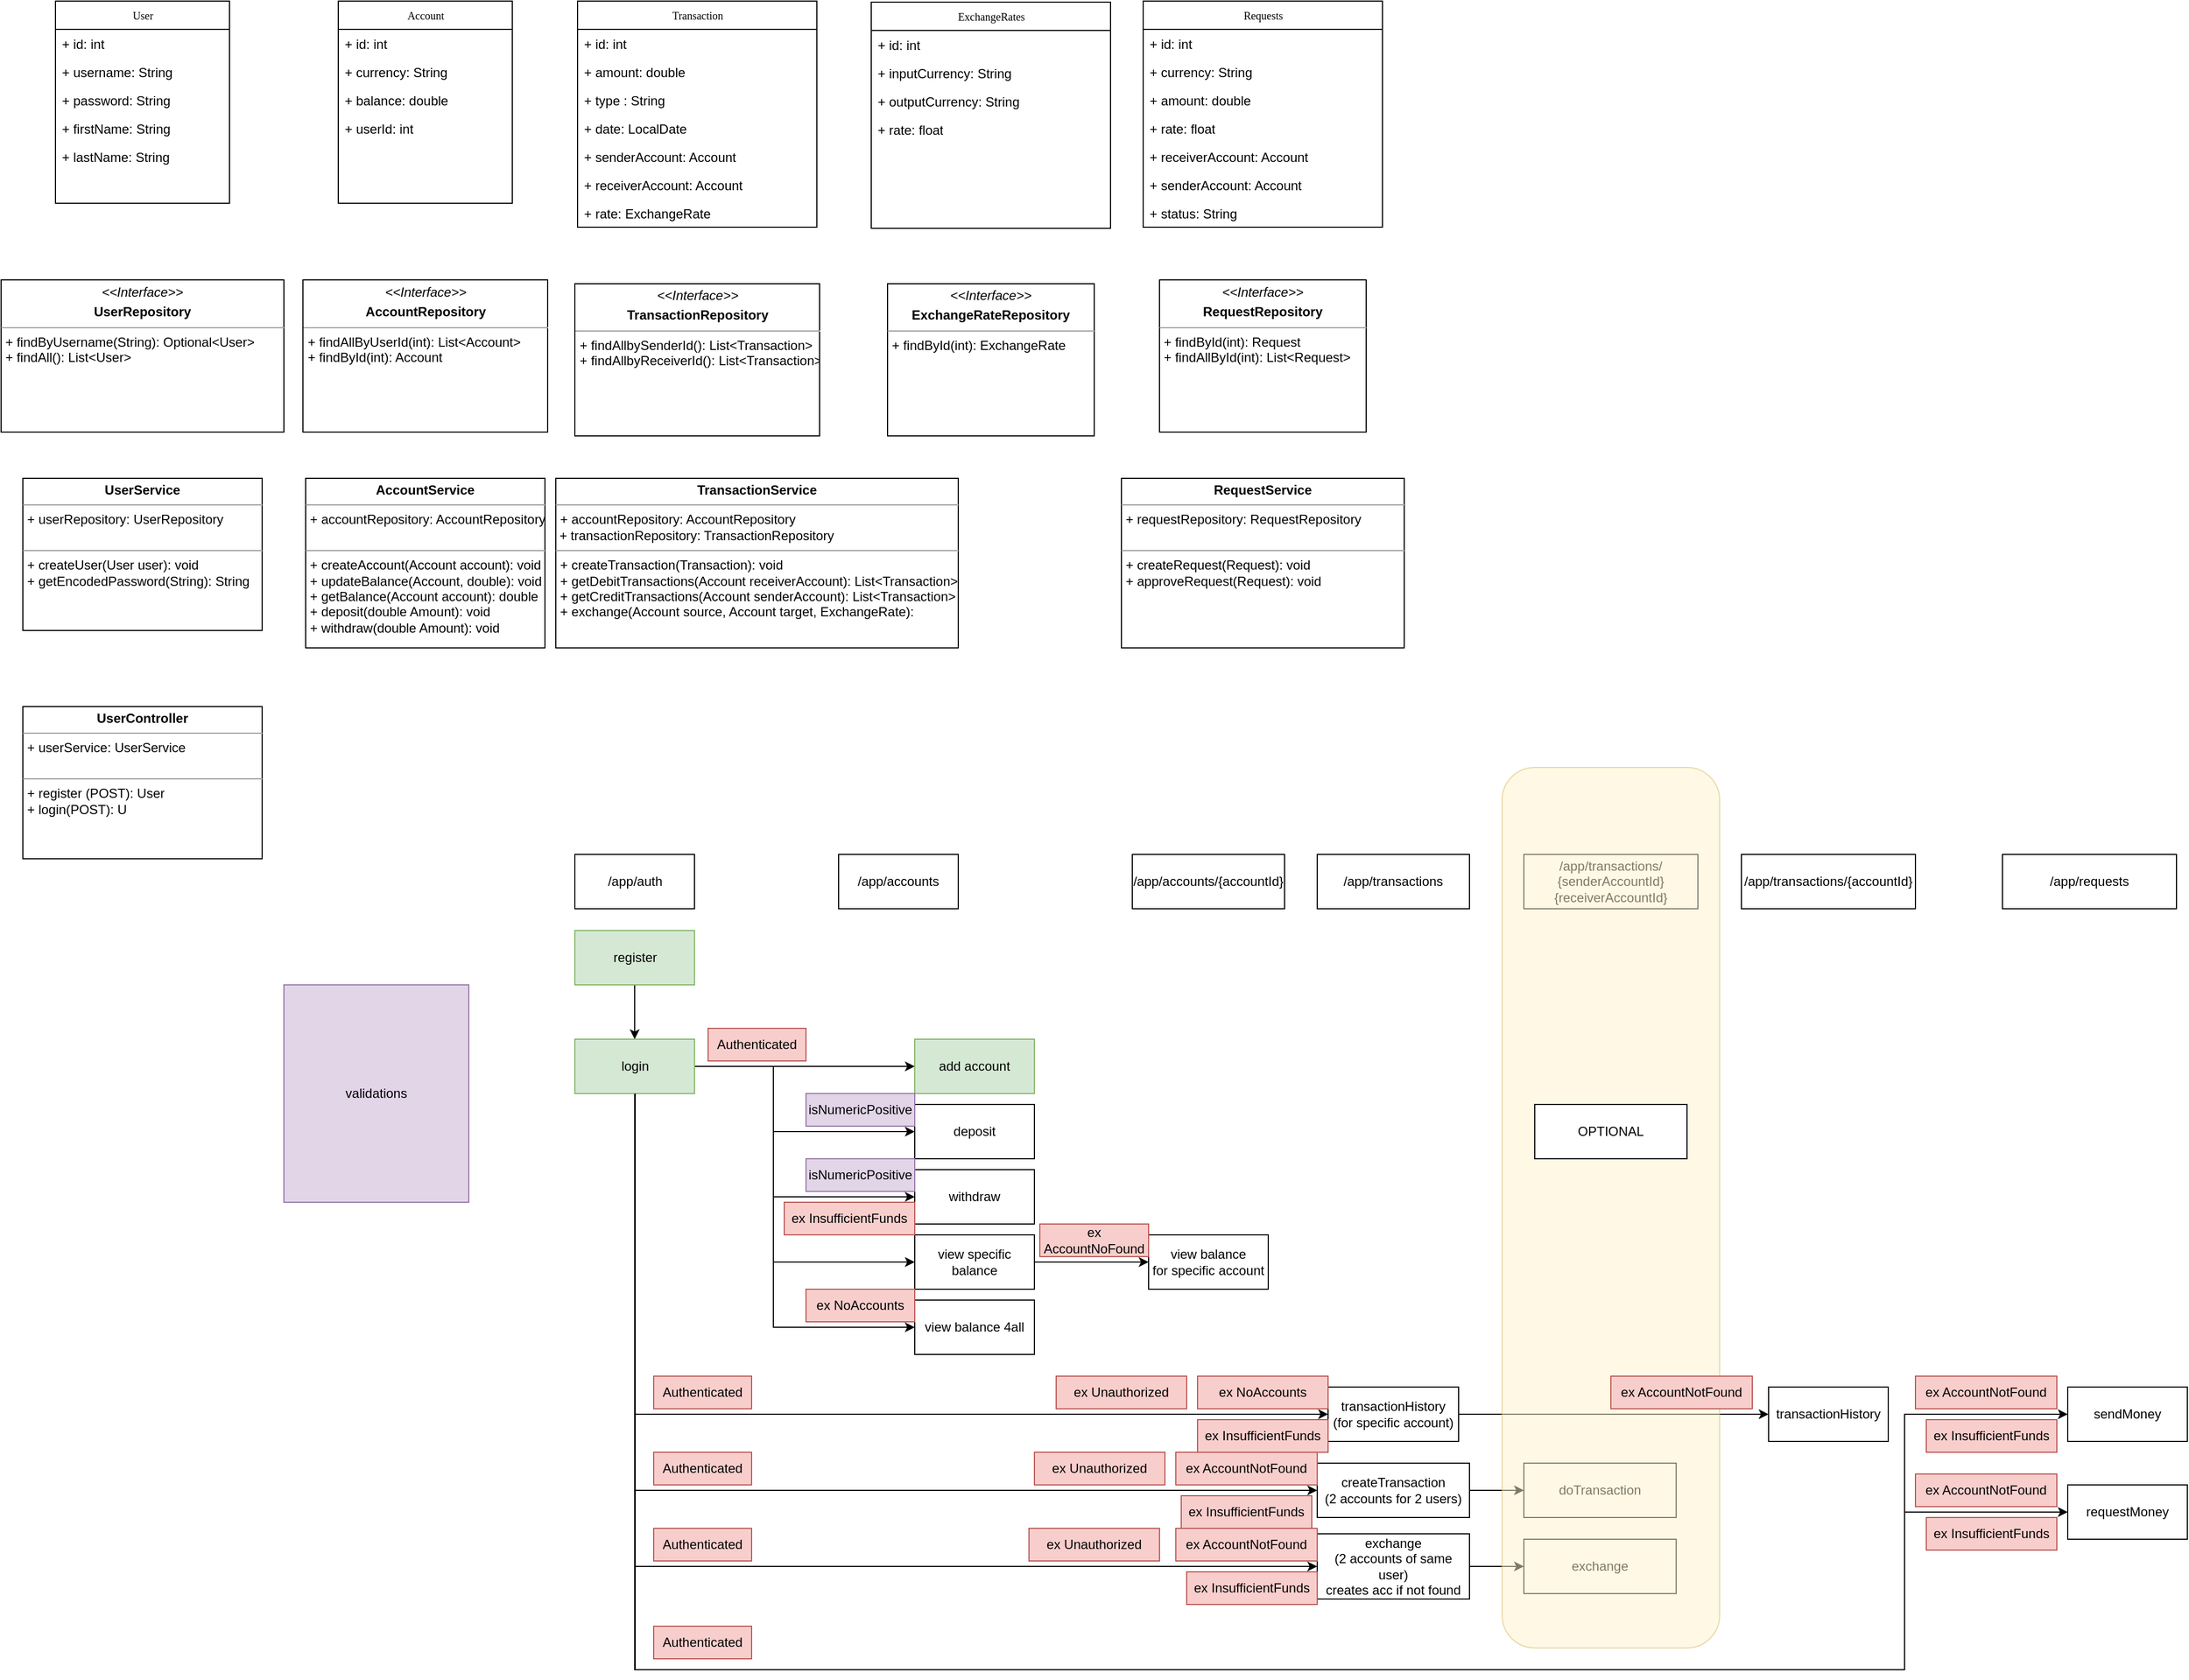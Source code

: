 <mxfile version="21.3.7" type="device">
  <diagram name="Page-1" id="c4acf3e9-155e-7222-9cf6-157b1a14988f">
    <mxGraphModel dx="1835" dy="1095" grid="1" gridSize="10" guides="1" tooltips="1" connect="1" arrows="1" fold="1" page="1" pageScale="1" pageWidth="850" pageHeight="1100" background="none" math="0" shadow="0">
      <root>
        <mxCell id="0" />
        <mxCell id="1" parent="0" />
        <mxCell id="1szJqMXlDg2l1sWaEA4Y-1" value="User" style="swimlane;html=1;fontStyle=0;childLayout=stackLayout;horizontal=1;startSize=26;fillColor=none;horizontalStack=0;resizeParent=1;resizeLast=0;collapsible=1;marginBottom=0;swimlaneFillColor=#ffffff;rounded=0;shadow=0;comic=0;labelBackgroundColor=none;strokeWidth=1;fontFamily=Verdana;fontSize=10;align=center;" parent="1" vertex="1">
          <mxGeometry x="990" y="235" width="160" height="186" as="geometry" />
        </mxCell>
        <mxCell id="1szJqMXlDg2l1sWaEA4Y-13" value="+ id: int" style="text;html=1;strokeColor=none;fillColor=none;align=left;verticalAlign=top;spacingLeft=4;spacingRight=4;whiteSpace=wrap;overflow=hidden;rotatable=0;points=[[0,0.5],[1,0.5]];portConstraint=eastwest;" parent="1szJqMXlDg2l1sWaEA4Y-1" vertex="1">
          <mxGeometry y="26" width="160" height="26" as="geometry" />
        </mxCell>
        <mxCell id="1szJqMXlDg2l1sWaEA4Y-2" value="+ username: String" style="text;html=1;strokeColor=none;fillColor=none;align=left;verticalAlign=top;spacingLeft=4;spacingRight=4;whiteSpace=wrap;overflow=hidden;rotatable=0;points=[[0,0.5],[1,0.5]];portConstraint=eastwest;" parent="1szJqMXlDg2l1sWaEA4Y-1" vertex="1">
          <mxGeometry y="52" width="160" height="26" as="geometry" />
        </mxCell>
        <mxCell id="1szJqMXlDg2l1sWaEA4Y-3" value="+ password: String" style="text;html=1;strokeColor=none;fillColor=none;align=left;verticalAlign=top;spacingLeft=4;spacingRight=4;whiteSpace=wrap;overflow=hidden;rotatable=0;points=[[0,0.5],[1,0.5]];portConstraint=eastwest;" parent="1szJqMXlDg2l1sWaEA4Y-1" vertex="1">
          <mxGeometry y="78" width="160" height="26" as="geometry" />
        </mxCell>
        <mxCell id="1szJqMXlDg2l1sWaEA4Y-4" value="+ firstName: String" style="text;html=1;strokeColor=none;fillColor=none;align=left;verticalAlign=top;spacingLeft=4;spacingRight=4;whiteSpace=wrap;overflow=hidden;rotatable=0;points=[[0,0.5],[1,0.5]];portConstraint=eastwest;" parent="1szJqMXlDg2l1sWaEA4Y-1" vertex="1">
          <mxGeometry y="104" width="160" height="26" as="geometry" />
        </mxCell>
        <mxCell id="1szJqMXlDg2l1sWaEA4Y-5" value="+ lastName: String" style="text;html=1;strokeColor=none;fillColor=none;align=left;verticalAlign=top;spacingLeft=4;spacingRight=4;whiteSpace=wrap;overflow=hidden;rotatable=0;points=[[0,0.5],[1,0.5]];portConstraint=eastwest;" parent="1szJqMXlDg2l1sWaEA4Y-1" vertex="1">
          <mxGeometry y="130" width="160" height="26" as="geometry" />
        </mxCell>
        <mxCell id="1szJqMXlDg2l1sWaEA4Y-8" value="Account" style="swimlane;html=1;fontStyle=0;childLayout=stackLayout;horizontal=1;startSize=26;fillColor=none;horizontalStack=0;resizeParent=1;resizeLast=0;collapsible=1;marginBottom=0;swimlaneFillColor=#ffffff;rounded=0;shadow=0;comic=0;labelBackgroundColor=none;strokeWidth=1;fontFamily=Verdana;fontSize=10;align=center;" parent="1" vertex="1">
          <mxGeometry x="1250" y="235" width="160" height="186" as="geometry" />
        </mxCell>
        <mxCell id="1szJqMXlDg2l1sWaEA4Y-10" value="+ id: int" style="text;html=1;strokeColor=none;fillColor=none;align=left;verticalAlign=top;spacingLeft=4;spacingRight=4;whiteSpace=wrap;overflow=hidden;rotatable=0;points=[[0,0.5],[1,0.5]];portConstraint=eastwest;" parent="1szJqMXlDg2l1sWaEA4Y-8" vertex="1">
          <mxGeometry y="26" width="160" height="26" as="geometry" />
        </mxCell>
        <mxCell id="1szJqMXlDg2l1sWaEA4Y-9" value="+ currency: String" style="text;html=1;strokeColor=none;fillColor=none;align=left;verticalAlign=top;spacingLeft=4;spacingRight=4;whiteSpace=wrap;overflow=hidden;rotatable=0;points=[[0,0.5],[1,0.5]];portConstraint=eastwest;" parent="1szJqMXlDg2l1sWaEA4Y-8" vertex="1">
          <mxGeometry y="52" width="160" height="26" as="geometry" />
        </mxCell>
        <mxCell id="1szJqMXlDg2l1sWaEA4Y-11" value="+ balance: double" style="text;html=1;strokeColor=none;fillColor=none;align=left;verticalAlign=top;spacingLeft=4;spacingRight=4;whiteSpace=wrap;overflow=hidden;rotatable=0;points=[[0,0.5],[1,0.5]];portConstraint=eastwest;" parent="1szJqMXlDg2l1sWaEA4Y-8" vertex="1">
          <mxGeometry y="78" width="160" height="26" as="geometry" />
        </mxCell>
        <mxCell id="x9i4-6A59VeeFug72pad-25" value="+ userId: int" style="text;html=1;strokeColor=none;fillColor=none;align=left;verticalAlign=top;spacingLeft=4;spacingRight=4;whiteSpace=wrap;overflow=hidden;rotatable=0;points=[[0,0.5],[1,0.5]];portConstraint=eastwest;" parent="1szJqMXlDg2l1sWaEA4Y-8" vertex="1">
          <mxGeometry y="104" width="160" height="26" as="geometry" />
        </mxCell>
        <mxCell id="1szJqMXlDg2l1sWaEA4Y-14" value="Transaction" style="swimlane;html=1;fontStyle=0;childLayout=stackLayout;horizontal=1;startSize=26;fillColor=none;horizontalStack=0;resizeParent=1;resizeLast=0;collapsible=1;marginBottom=0;swimlaneFillColor=#ffffff;rounded=0;shadow=0;comic=0;labelBackgroundColor=none;strokeWidth=1;fontFamily=Verdana;fontSize=10;align=center;" parent="1" vertex="1">
          <mxGeometry x="1470" y="235" width="220" height="208" as="geometry" />
        </mxCell>
        <mxCell id="1szJqMXlDg2l1sWaEA4Y-15" value="+ id: int" style="text;html=1;strokeColor=none;fillColor=none;align=left;verticalAlign=top;spacingLeft=4;spacingRight=4;whiteSpace=wrap;overflow=hidden;rotatable=0;points=[[0,0.5],[1,0.5]];portConstraint=eastwest;" parent="1szJqMXlDg2l1sWaEA4Y-14" vertex="1">
          <mxGeometry y="26" width="220" height="26" as="geometry" />
        </mxCell>
        <mxCell id="1szJqMXlDg2l1sWaEA4Y-16" value="+ amount: double" style="text;html=1;strokeColor=none;fillColor=none;align=left;verticalAlign=top;spacingLeft=4;spacingRight=4;whiteSpace=wrap;overflow=hidden;rotatable=0;points=[[0,0.5],[1,0.5]];portConstraint=eastwest;" parent="1szJqMXlDg2l1sWaEA4Y-14" vertex="1">
          <mxGeometry y="52" width="220" height="26" as="geometry" />
        </mxCell>
        <mxCell id="1szJqMXlDg2l1sWaEA4Y-17" value="+ type : String" style="text;html=1;strokeColor=none;fillColor=none;align=left;verticalAlign=top;spacingLeft=4;spacingRight=4;whiteSpace=wrap;overflow=hidden;rotatable=0;points=[[0,0.5],[1,0.5]];portConstraint=eastwest;" parent="1szJqMXlDg2l1sWaEA4Y-14" vertex="1">
          <mxGeometry y="78" width="220" height="26" as="geometry" />
        </mxCell>
        <mxCell id="1szJqMXlDg2l1sWaEA4Y-19" value="+ date: LocalDate" style="text;html=1;strokeColor=none;fillColor=none;align=left;verticalAlign=top;spacingLeft=4;spacingRight=4;whiteSpace=wrap;overflow=hidden;rotatable=0;points=[[0,0.5],[1,0.5]];portConstraint=eastwest;" parent="1szJqMXlDg2l1sWaEA4Y-14" vertex="1">
          <mxGeometry y="104" width="220" height="26" as="geometry" />
        </mxCell>
        <mxCell id="1szJqMXlDg2l1sWaEA4Y-20" value="+ senderAccount: Account" style="text;html=1;strokeColor=none;fillColor=none;align=left;verticalAlign=top;spacingLeft=4;spacingRight=4;whiteSpace=wrap;overflow=hidden;rotatable=0;points=[[0,0.5],[1,0.5]];portConstraint=eastwest;" parent="1szJqMXlDg2l1sWaEA4Y-14" vertex="1">
          <mxGeometry y="130" width="220" height="26" as="geometry" />
        </mxCell>
        <mxCell id="1szJqMXlDg2l1sWaEA4Y-21" value="+ receiverAccount: Account" style="text;html=1;strokeColor=none;fillColor=none;align=left;verticalAlign=top;spacingLeft=4;spacingRight=4;whiteSpace=wrap;overflow=hidden;rotatable=0;points=[[0,0.5],[1,0.5]];portConstraint=eastwest;" parent="1szJqMXlDg2l1sWaEA4Y-14" vertex="1">
          <mxGeometry y="156" width="220" height="26" as="geometry" />
        </mxCell>
        <mxCell id="1szJqMXlDg2l1sWaEA4Y-22" value="+ rate: ExchangeRate" style="text;html=1;strokeColor=none;fillColor=none;align=left;verticalAlign=top;spacingLeft=4;spacingRight=4;whiteSpace=wrap;overflow=hidden;rotatable=0;points=[[0,0.5],[1,0.5]];portConstraint=eastwest;" parent="1szJqMXlDg2l1sWaEA4Y-14" vertex="1">
          <mxGeometry y="182" width="220" height="26" as="geometry" />
        </mxCell>
        <mxCell id="x9i4-6A59VeeFug72pad-1" value="ExchangeRates" style="swimlane;html=1;fontStyle=0;childLayout=stackLayout;horizontal=1;startSize=26;fillColor=none;horizontalStack=0;resizeParent=1;resizeLast=0;collapsible=1;marginBottom=0;swimlaneFillColor=#ffffff;rounded=0;shadow=0;comic=0;labelBackgroundColor=none;strokeWidth=1;fontFamily=Verdana;fontSize=10;align=center;" parent="1" vertex="1">
          <mxGeometry x="1740" y="236" width="220" height="208" as="geometry" />
        </mxCell>
        <mxCell id="x9i4-6A59VeeFug72pad-2" value="+ id: int" style="text;html=1;strokeColor=none;fillColor=none;align=left;verticalAlign=top;spacingLeft=4;spacingRight=4;whiteSpace=wrap;overflow=hidden;rotatable=0;points=[[0,0.5],[1,0.5]];portConstraint=eastwest;" parent="x9i4-6A59VeeFug72pad-1" vertex="1">
          <mxGeometry y="26" width="220" height="26" as="geometry" />
        </mxCell>
        <mxCell id="x9i4-6A59VeeFug72pad-3" value="+ inputCurrency: String" style="text;html=1;strokeColor=none;fillColor=none;align=left;verticalAlign=top;spacingLeft=4;spacingRight=4;whiteSpace=wrap;overflow=hidden;rotatable=0;points=[[0,0.5],[1,0.5]];portConstraint=eastwest;" parent="x9i4-6A59VeeFug72pad-1" vertex="1">
          <mxGeometry y="52" width="220" height="26" as="geometry" />
        </mxCell>
        <mxCell id="x9i4-6A59VeeFug72pad-9" value="+ outputCurrency: String" style="text;html=1;strokeColor=none;fillColor=none;align=left;verticalAlign=top;spacingLeft=4;spacingRight=4;whiteSpace=wrap;overflow=hidden;rotatable=0;points=[[0,0.5],[1,0.5]];portConstraint=eastwest;" parent="x9i4-6A59VeeFug72pad-1" vertex="1">
          <mxGeometry y="78" width="220" height="26" as="geometry" />
        </mxCell>
        <mxCell id="x9i4-6A59VeeFug72pad-5" value="+ rate: float" style="text;html=1;strokeColor=none;fillColor=none;align=left;verticalAlign=top;spacingLeft=4;spacingRight=4;whiteSpace=wrap;overflow=hidden;rotatable=0;points=[[0,0.5],[1,0.5]];portConstraint=eastwest;" parent="x9i4-6A59VeeFug72pad-1" vertex="1">
          <mxGeometry y="104" width="220" height="26" as="geometry" />
        </mxCell>
        <mxCell id="x9i4-6A59VeeFug72pad-20" value="&lt;p style=&quot;margin:0px;margin-top:4px;text-align:center;&quot;&gt;&lt;i style=&quot;border-color: var(--border-color);&quot;&gt;&amp;lt;&amp;lt;Interface&amp;gt;&amp;gt;&lt;/i&gt;&lt;b&gt;&lt;br&gt;&lt;/b&gt;&lt;/p&gt;&lt;p style=&quot;margin:0px;margin-top:4px;text-align:center;&quot;&gt;&lt;b&gt;UserRepository&lt;/b&gt;&lt;/p&gt;&lt;hr size=&quot;1&quot;&gt;&lt;p style=&quot;margin:0px;margin-left:4px;&quot;&gt;&lt;/p&gt;&lt;p style=&quot;margin:0px;margin-left:4px;&quot;&gt;+ findByUsername(String): Optional&amp;lt;User&amp;gt;&lt;br&gt;+ findAll(): List&amp;lt;User&amp;gt;&lt;/p&gt;" style="verticalAlign=top;align=left;overflow=fill;fontSize=12;fontFamily=Helvetica;html=1;rounded=0;shadow=0;comic=0;labelBackgroundColor=none;strokeWidth=1" parent="1" vertex="1">
          <mxGeometry x="940" y="491.5" width="260" height="140" as="geometry" />
        </mxCell>
        <mxCell id="x9i4-6A59VeeFug72pad-22" value="&lt;p style=&quot;margin:0px;margin-top:4px;text-align:center;&quot;&gt;&lt;i style=&quot;border-color: var(--border-color);&quot;&gt;&amp;lt;&amp;lt;Interface&amp;gt;&amp;gt;&lt;/i&gt;&lt;b&gt;&lt;br&gt;&lt;/b&gt;&lt;/p&gt;&lt;p style=&quot;margin:0px;margin-top:4px;text-align:center;&quot;&gt;&lt;b&gt;AccountRepository&lt;/b&gt;&lt;/p&gt;&lt;hr size=&quot;1&quot;&gt;&lt;p style=&quot;margin:0px;margin-left:4px;&quot;&gt;&lt;span style=&quot;background-color: initial;&quot;&gt;+ findAllByUserId(int): List&amp;lt;Account&amp;gt;&lt;/span&gt;&lt;br&gt;&lt;/p&gt;&lt;p style=&quot;margin:0px;margin-left:4px;&quot;&gt;+ findById(int): Account&lt;span style=&quot;background-color: initial;&quot;&gt;&lt;br&gt;&lt;/span&gt;&lt;/p&gt;&lt;p style=&quot;margin:0px;margin-left:4px;&quot;&gt;&lt;span style=&quot;background-color: initial;&quot;&gt;&lt;br&gt;&lt;/span&gt;&lt;/p&gt;&lt;p style=&quot;margin:0px;margin-left:4px;&quot;&gt;&lt;br&gt;&lt;/p&gt;" style="verticalAlign=top;align=left;overflow=fill;fontSize=12;fontFamily=Helvetica;html=1;rounded=0;shadow=0;comic=0;labelBackgroundColor=none;strokeWidth=1" parent="1" vertex="1">
          <mxGeometry x="1217.5" y="491.5" width="225" height="140" as="geometry" />
        </mxCell>
        <mxCell id="x9i4-6A59VeeFug72pad-23" value="&lt;p style=&quot;margin:0px;margin-top:4px;text-align:center;&quot;&gt;&lt;i style=&quot;border-color: var(--border-color);&quot;&gt;&amp;lt;&amp;lt;Interface&amp;gt;&amp;gt;&lt;/i&gt;&lt;b&gt;&lt;br&gt;&lt;/b&gt;&lt;/p&gt;&lt;p style=&quot;margin:0px;margin-top:4px;text-align:center;&quot;&gt;&lt;b&gt;TransactionRepository&lt;/b&gt;&lt;/p&gt;&lt;hr size=&quot;1&quot;&gt;&lt;p style=&quot;margin:0px;margin-left:4px;&quot;&gt;&lt;/p&gt;&lt;p style=&quot;margin:0px;margin-left:4px;&quot;&gt;+ findAllbySenderId(): List&amp;lt;Transaction&amp;gt;&lt;br&gt;+ findAllbyReceiverId(): List&amp;lt;Transaction&amp;gt;&lt;br style=&quot;border-color: var(--border-color);&quot;&gt;&lt;/p&gt;" style="verticalAlign=top;align=left;overflow=fill;fontSize=12;fontFamily=Helvetica;html=1;rounded=0;shadow=0;comic=0;labelBackgroundColor=none;strokeWidth=1" parent="1" vertex="1">
          <mxGeometry x="1467.5" y="495" width="225" height="140" as="geometry" />
        </mxCell>
        <mxCell id="x9i4-6A59VeeFug72pad-24" value="&lt;p style=&quot;margin:0px;margin-top:4px;text-align:center;&quot;&gt;&lt;i style=&quot;border-color: var(--border-color);&quot;&gt;&amp;lt;&amp;lt;Interface&amp;gt;&amp;gt;&lt;/i&gt;&lt;b&gt;&lt;br&gt;&lt;/b&gt;&lt;/p&gt;&lt;p style=&quot;margin:0px;margin-top:4px;text-align:center;&quot;&gt;&lt;b&gt;ExchangeRateRepository&lt;/b&gt;&lt;/p&gt;&lt;hr size=&quot;1&quot;&gt;&lt;p style=&quot;margin:0px;margin-left:4px;&quot;&gt;&lt;/p&gt;&lt;p style=&quot;margin:0px;margin-left:4px;&quot;&gt;+ findById(int): ExchangeRate&lt;br&gt;&lt;br&gt;&lt;/p&gt;" style="verticalAlign=top;align=left;overflow=fill;fontSize=12;fontFamily=Helvetica;html=1;rounded=0;shadow=0;comic=0;labelBackgroundColor=none;strokeWidth=1" parent="1" vertex="1">
          <mxGeometry x="1755" y="495" width="190" height="140" as="geometry" />
        </mxCell>
        <mxCell id="x9i4-6A59VeeFug72pad-26" value="&lt;p style=&quot;margin:0px;margin-top:4px;text-align:center;&quot;&gt;&lt;b&gt;UserService&lt;/b&gt;&lt;/p&gt;&lt;hr size=&quot;1&quot;&gt;&lt;p style=&quot;margin:0px;margin-left:4px;&quot;&gt;+ userRepository: UserRepository&lt;/p&gt;&lt;br&gt;&lt;hr size=&quot;1&quot;&gt;&lt;p style=&quot;margin:0px;margin-left:4px;&quot;&gt;+ createUser(User user): void&lt;br&gt;+ getEncodedPassword(String): String&lt;/p&gt;" style="verticalAlign=top;align=left;overflow=fill;fontSize=12;fontFamily=Helvetica;html=1;rounded=0;shadow=0;comic=0;labelBackgroundColor=none;strokeWidth=1" parent="1" vertex="1">
          <mxGeometry x="960" y="674" width="220" height="140" as="geometry" />
        </mxCell>
        <mxCell id="x9i4-6A59VeeFug72pad-27" value="&lt;p style=&quot;margin:0px;margin-top:4px;text-align:center;&quot;&gt;&lt;b&gt;AccountService&lt;/b&gt;&lt;/p&gt;&lt;hr size=&quot;1&quot;&gt;&lt;p style=&quot;margin:0px;margin-left:4px;&quot;&gt;+ accountRepository: AccountRepository&lt;/p&gt;&lt;br&gt;&lt;hr size=&quot;1&quot;&gt;&lt;p style=&quot;margin:0px;margin-left:4px;&quot;&gt;+ createAccount(Account account): void&lt;br&gt;+ updateBalance(Account, double): void&lt;/p&gt;&lt;p style=&quot;margin:0px;margin-left:4px;&quot;&gt;+ getBalance(Account account): double&lt;br&gt;&lt;/p&gt;&lt;p style=&quot;border-color: var(--border-color); margin: 0px 0px 0px 4px;&quot;&gt;+ deposit(double Amount): void&lt;br style=&quot;border-color: var(--border-color);&quot;&gt;&lt;/p&gt;&lt;p style=&quot;border-color: var(--border-color); margin: 0px 0px 0px 4px;&quot;&gt;+ withdraw(double Amount): void&lt;br&gt;&lt;/p&gt;&lt;p style=&quot;border-color: var(--border-color); margin: 0px 0px 0px 4px;&quot;&gt;&lt;br style=&quot;border-color: var(--border-color);&quot;&gt;&lt;/p&gt;" style="verticalAlign=top;align=left;overflow=fill;fontSize=12;fontFamily=Helvetica;html=1;rounded=0;shadow=0;comic=0;labelBackgroundColor=none;strokeWidth=1" parent="1" vertex="1">
          <mxGeometry x="1220" y="674" width="220" height="156" as="geometry" />
        </mxCell>
        <mxCell id="x9i4-6A59VeeFug72pad-28" value="Requests" style="swimlane;html=1;fontStyle=0;childLayout=stackLayout;horizontal=1;startSize=26;fillColor=none;horizontalStack=0;resizeParent=1;resizeLast=0;collapsible=1;marginBottom=0;swimlaneFillColor=#ffffff;rounded=0;shadow=0;comic=0;labelBackgroundColor=none;strokeWidth=1;fontFamily=Verdana;fontSize=10;align=center;" parent="1" vertex="1">
          <mxGeometry x="1990" y="235" width="220" height="208" as="geometry" />
        </mxCell>
        <mxCell id="x9i4-6A59VeeFug72pad-29" value="+ id: int" style="text;html=1;strokeColor=none;fillColor=none;align=left;verticalAlign=top;spacingLeft=4;spacingRight=4;whiteSpace=wrap;overflow=hidden;rotatable=0;points=[[0,0.5],[1,0.5]];portConstraint=eastwest;" parent="x9i4-6A59VeeFug72pad-28" vertex="1">
          <mxGeometry y="26" width="220" height="26" as="geometry" />
        </mxCell>
        <mxCell id="x9i4-6A59VeeFug72pad-30" value="+ currency: String" style="text;html=1;strokeColor=none;fillColor=none;align=left;verticalAlign=top;spacingLeft=4;spacingRight=4;whiteSpace=wrap;overflow=hidden;rotatable=0;points=[[0,0.5],[1,0.5]];portConstraint=eastwest;" parent="x9i4-6A59VeeFug72pad-28" vertex="1">
          <mxGeometry y="52" width="220" height="26" as="geometry" />
        </mxCell>
        <mxCell id="x9i4-6A59VeeFug72pad-31" value="+ amount: double" style="text;html=1;strokeColor=none;fillColor=none;align=left;verticalAlign=top;spacingLeft=4;spacingRight=4;whiteSpace=wrap;overflow=hidden;rotatable=0;points=[[0,0.5],[1,0.5]];portConstraint=eastwest;" parent="x9i4-6A59VeeFug72pad-28" vertex="1">
          <mxGeometry y="78" width="220" height="26" as="geometry" />
        </mxCell>
        <mxCell id="x9i4-6A59VeeFug72pad-32" value="+ rate: float" style="text;html=1;strokeColor=none;fillColor=none;align=left;verticalAlign=top;spacingLeft=4;spacingRight=4;whiteSpace=wrap;overflow=hidden;rotatable=0;points=[[0,0.5],[1,0.5]];portConstraint=eastwest;" parent="x9i4-6A59VeeFug72pad-28" vertex="1">
          <mxGeometry y="104" width="220" height="26" as="geometry" />
        </mxCell>
        <mxCell id="x9i4-6A59VeeFug72pad-34" value="+ receiverAccount: Account" style="text;html=1;strokeColor=none;fillColor=none;align=left;verticalAlign=top;spacingLeft=4;spacingRight=4;whiteSpace=wrap;overflow=hidden;rotatable=0;points=[[0,0.5],[1,0.5]];portConstraint=eastwest;" parent="x9i4-6A59VeeFug72pad-28" vertex="1">
          <mxGeometry y="130" width="220" height="26" as="geometry" />
        </mxCell>
        <mxCell id="x9i4-6A59VeeFug72pad-33" value="+ senderAccount: Account" style="text;html=1;strokeColor=none;fillColor=none;align=left;verticalAlign=top;spacingLeft=4;spacingRight=4;whiteSpace=wrap;overflow=hidden;rotatable=0;points=[[0,0.5],[1,0.5]];portConstraint=eastwest;" parent="x9i4-6A59VeeFug72pad-28" vertex="1">
          <mxGeometry y="156" width="220" height="26" as="geometry" />
        </mxCell>
        <mxCell id="x9i4-6A59VeeFug72pad-35" value="+ status: String" style="text;html=1;strokeColor=none;fillColor=none;align=left;verticalAlign=top;spacingLeft=4;spacingRight=4;whiteSpace=wrap;overflow=hidden;rotatable=0;points=[[0,0.5],[1,0.5]];portConstraint=eastwest;" parent="x9i4-6A59VeeFug72pad-28" vertex="1">
          <mxGeometry y="182" width="220" height="26" as="geometry" />
        </mxCell>
        <mxCell id="x9i4-6A59VeeFug72pad-36" value="&lt;p style=&quot;margin:0px;margin-top:4px;text-align:center;&quot;&gt;&lt;i style=&quot;border-color: var(--border-color);&quot;&gt;&amp;lt;&amp;lt;Interface&amp;gt;&amp;gt;&lt;/i&gt;&lt;b&gt;&lt;br&gt;&lt;/b&gt;&lt;/p&gt;&lt;p style=&quot;margin:0px;margin-top:4px;text-align:center;&quot;&gt;&lt;b&gt;RequestRepository&lt;/b&gt;&lt;/p&gt;&lt;hr size=&quot;1&quot;&gt;&lt;p style=&quot;margin:0px;margin-left:4px;&quot;&gt;&lt;/p&gt;&lt;p style=&quot;margin:0px;margin-left:4px;&quot;&gt;+ findById(int): Request&lt;/p&gt;&lt;p style=&quot;margin:0px;margin-left:4px;&quot;&gt;+ findAllById(int): List&amp;lt;Request&amp;gt;&lt;br&gt;&lt;br&gt;&lt;/p&gt;" style="verticalAlign=top;align=left;overflow=fill;fontSize=12;fontFamily=Helvetica;html=1;rounded=0;shadow=0;comic=0;labelBackgroundColor=none;strokeWidth=1" parent="1" vertex="1">
          <mxGeometry x="2005" y="491.5" width="190" height="140" as="geometry" />
        </mxCell>
        <mxCell id="x9i4-6A59VeeFug72pad-37" value="&lt;p style=&quot;margin:0px;margin-top:4px;text-align:center;&quot;&gt;&lt;b&gt;TransactionService&lt;/b&gt;&lt;/p&gt;&lt;hr size=&quot;1&quot;&gt;&lt;p style=&quot;margin:0px;margin-left:4px;&quot;&gt;+ accountRepository: AccountRepository&lt;/p&gt;&amp;nbsp;+ transactionRepository: TransactionRepository&lt;br&gt;&lt;hr size=&quot;1&quot;&gt;&lt;p style=&quot;margin:0px;margin-left:4px;&quot;&gt;+ createTransaction(Transaction): void&lt;br&gt;&lt;/p&gt;&lt;p style=&quot;margin:0px;margin-left:4px;&quot;&gt;+ getDebitTransactions(Account receiverAccount): List&amp;lt;Transaction&amp;gt;&lt;/p&gt;&lt;p style=&quot;border-color: var(--border-color); margin: 0px 0px 0px 4px;&quot;&gt;+ getCreditTransactions(Account senderAccount): List&amp;lt;Transaction&amp;gt;&lt;br style=&quot;border-color: var(--border-color);&quot;&gt;&lt;/p&gt;&lt;p style=&quot;border-color: var(--border-color); margin: 0px 0px 0px 4px;&quot;&gt;+ exchange(Account source, Account target, ExchangeRate):&amp;nbsp;&lt;br&gt;&lt;/p&gt;" style="verticalAlign=top;align=left;overflow=fill;fontSize=12;fontFamily=Helvetica;html=1;rounded=0;shadow=0;comic=0;labelBackgroundColor=none;strokeWidth=1" parent="1" vertex="1">
          <mxGeometry x="1450" y="674" width="370" height="156" as="geometry" />
        </mxCell>
        <mxCell id="x9i4-6A59VeeFug72pad-39" value="&lt;p style=&quot;margin:0px;margin-top:4px;text-align:center;&quot;&gt;&lt;b&gt;RequestService&lt;/b&gt;&lt;/p&gt;&lt;hr size=&quot;1&quot;&gt;&lt;p style=&quot;margin:0px;margin-left:4px;&quot;&gt;+ requestRepository: RequestRepository&lt;/p&gt;&amp;nbsp;&lt;br&gt;&lt;hr size=&quot;1&quot;&gt;&lt;p style=&quot;margin:0px;margin-left:4px;&quot;&gt;+ createRequest(Request): void&lt;br&gt;&lt;/p&gt;&lt;p style=&quot;margin:0px;margin-left:4px;&quot;&gt;+ approveRequest(Request): void&lt;br&gt;&lt;/p&gt;&lt;p style=&quot;border-color: var(--border-color); margin: 0px 0px 0px 4px;&quot;&gt;&lt;br style=&quot;border-color: var(--border-color);&quot;&gt;&lt;/p&gt;" style="verticalAlign=top;align=left;overflow=fill;fontSize=12;fontFamily=Helvetica;html=1;rounded=0;shadow=0;comic=0;labelBackgroundColor=none;strokeWidth=1" parent="1" vertex="1">
          <mxGeometry x="1970" y="674" width="260" height="156" as="geometry" />
        </mxCell>
        <mxCell id="x9i4-6A59VeeFug72pad-40" value="&lt;p style=&quot;margin:0px;margin-top:4px;text-align:center;&quot;&gt;&lt;b&gt;UserController&lt;/b&gt;&lt;/p&gt;&lt;hr size=&quot;1&quot;&gt;&lt;p style=&quot;margin:0px;margin-left:4px;&quot;&gt;+ userService: UserService&lt;/p&gt;&lt;br&gt;&lt;hr size=&quot;1&quot;&gt;&lt;p style=&quot;margin:0px;margin-left:4px;&quot;&gt;+ register (POST): User&lt;br&gt;+ login(POST): U&lt;br&gt;&lt;/p&gt;" style="verticalAlign=top;align=left;overflow=fill;fontSize=12;fontFamily=Helvetica;html=1;rounded=0;shadow=0;comic=0;labelBackgroundColor=none;strokeWidth=1" parent="1" vertex="1">
          <mxGeometry x="960" y="884" width="220" height="140" as="geometry" />
        </mxCell>
        <mxCell id="2buKXt_JLtLqJhaLvTuv-14" style="edgeStyle=orthogonalEdgeStyle;rounded=0;orthogonalLoop=1;jettySize=auto;html=1;" parent="1" source="2buKXt_JLtLqJhaLvTuv-1" target="2buKXt_JLtLqJhaLvTuv-2" edge="1">
          <mxGeometry relative="1" as="geometry" />
        </mxCell>
        <mxCell id="2buKXt_JLtLqJhaLvTuv-1" value="register" style="html=1;whiteSpace=wrap;fillColor=#d5e8d4;strokeColor=#82b366;" parent="1" vertex="1">
          <mxGeometry x="1467.5" y="1090" width="110" height="50" as="geometry" />
        </mxCell>
        <mxCell id="2buKXt_JLtLqJhaLvTuv-13" style="edgeStyle=orthogonalEdgeStyle;rounded=0;orthogonalLoop=1;jettySize=auto;html=1;" parent="1" source="2buKXt_JLtLqJhaLvTuv-2" target="2buKXt_JLtLqJhaLvTuv-12" edge="1">
          <mxGeometry relative="1" as="geometry" />
        </mxCell>
        <mxCell id="2buKXt_JLtLqJhaLvTuv-18" style="edgeStyle=orthogonalEdgeStyle;rounded=0;orthogonalLoop=1;jettySize=auto;html=1;entryX=0;entryY=0.5;entryDx=0;entryDy=0;" parent="1" source="2buKXt_JLtLqJhaLvTuv-2" target="2buKXt_JLtLqJhaLvTuv-16" edge="1">
          <mxGeometry relative="1" as="geometry">
            <Array as="points">
              <mxPoint x="1650" y="1215" />
              <mxPoint x="1650" y="1275" />
            </Array>
          </mxGeometry>
        </mxCell>
        <mxCell id="2buKXt_JLtLqJhaLvTuv-19" style="edgeStyle=orthogonalEdgeStyle;rounded=0;orthogonalLoop=1;jettySize=auto;html=1;exitX=1;exitY=0.5;exitDx=0;exitDy=0;entryX=0;entryY=0.5;entryDx=0;entryDy=0;" parent="1" source="2buKXt_JLtLqJhaLvTuv-2" target="2buKXt_JLtLqJhaLvTuv-17" edge="1">
          <mxGeometry relative="1" as="geometry">
            <Array as="points">
              <mxPoint x="1650" y="1215" />
              <mxPoint x="1650" y="1335" />
            </Array>
          </mxGeometry>
        </mxCell>
        <mxCell id="2buKXt_JLtLqJhaLvTuv-22" style="edgeStyle=orthogonalEdgeStyle;rounded=0;orthogonalLoop=1;jettySize=auto;html=1;entryX=0;entryY=0.5;entryDx=0;entryDy=0;" parent="1" source="2buKXt_JLtLqJhaLvTuv-2" target="2buKXt_JLtLqJhaLvTuv-21" edge="1">
          <mxGeometry relative="1" as="geometry">
            <Array as="points">
              <mxPoint x="1523" y="1535" />
            </Array>
          </mxGeometry>
        </mxCell>
        <mxCell id="2buKXt_JLtLqJhaLvTuv-26" style="edgeStyle=orthogonalEdgeStyle;rounded=0;orthogonalLoop=1;jettySize=auto;html=1;entryX=0;entryY=0.5;entryDx=0;entryDy=0;" parent="1" source="2buKXt_JLtLqJhaLvTuv-2" target="2buKXt_JLtLqJhaLvTuv-25" edge="1">
          <mxGeometry relative="1" as="geometry">
            <Array as="points">
              <mxPoint x="1650" y="1215" />
              <mxPoint x="1650" y="1395" />
            </Array>
          </mxGeometry>
        </mxCell>
        <mxCell id="2buKXt_JLtLqJhaLvTuv-41" style="edgeStyle=orthogonalEdgeStyle;rounded=0;orthogonalLoop=1;jettySize=auto;html=1;entryX=0;entryY=0.5;entryDx=0;entryDy=0;" parent="1" source="2buKXt_JLtLqJhaLvTuv-2" target="2buKXt_JLtLqJhaLvTuv-29" edge="1">
          <mxGeometry relative="1" as="geometry">
            <Array as="points">
              <mxPoint x="1523" y="1605" />
            </Array>
          </mxGeometry>
        </mxCell>
        <mxCell id="2buKXt_JLtLqJhaLvTuv-42" style="edgeStyle=orthogonalEdgeStyle;rounded=0;orthogonalLoop=1;jettySize=auto;html=1;entryX=0;entryY=0.5;entryDx=0;entryDy=0;" parent="1" source="2buKXt_JLtLqJhaLvTuv-2" target="2buKXt_JLtLqJhaLvTuv-30" edge="1">
          <mxGeometry relative="1" as="geometry">
            <Array as="points">
              <mxPoint x="1523" y="1675" />
            </Array>
          </mxGeometry>
        </mxCell>
        <mxCell id="2buKXt_JLtLqJhaLvTuv-43" style="edgeStyle=orthogonalEdgeStyle;rounded=0;orthogonalLoop=1;jettySize=auto;html=1;entryX=0;entryY=0.5;entryDx=0;entryDy=0;" parent="1" source="2buKXt_JLtLqJhaLvTuv-2" target="2buKXt_JLtLqJhaLvTuv-39" edge="1">
          <mxGeometry relative="1" as="geometry">
            <Array as="points">
              <mxPoint x="1523" y="1770" />
              <mxPoint x="2690" y="1770" />
              <mxPoint x="2690" y="1535" />
            </Array>
          </mxGeometry>
        </mxCell>
        <mxCell id="2buKXt_JLtLqJhaLvTuv-52" style="edgeStyle=orthogonalEdgeStyle;rounded=0;orthogonalLoop=1;jettySize=auto;html=1;entryX=0;entryY=0.5;entryDx=0;entryDy=0;" parent="1" source="2buKXt_JLtLqJhaLvTuv-2" target="2buKXt_JLtLqJhaLvTuv-51" edge="1">
          <mxGeometry relative="1" as="geometry">
            <Array as="points">
              <mxPoint x="1650" y="1215" />
              <mxPoint x="1650" y="1455" />
            </Array>
          </mxGeometry>
        </mxCell>
        <mxCell id="2buKXt_JLtLqJhaLvTuv-2" value="login" style="html=1;whiteSpace=wrap;fillColor=#d5e8d4;strokeColor=#82b366;" parent="1" vertex="1">
          <mxGeometry x="1467.5" y="1190" width="110" height="50" as="geometry" />
        </mxCell>
        <mxCell id="2buKXt_JLtLqJhaLvTuv-11" value="/app/auth" style="html=1;whiteSpace=wrap;" parent="1" vertex="1">
          <mxGeometry x="1467.5" y="1020" width="110" height="50" as="geometry" />
        </mxCell>
        <mxCell id="2buKXt_JLtLqJhaLvTuv-12" value="add account" style="html=1;whiteSpace=wrap;fillColor=#d5e8d4;strokeColor=#82b366;" parent="1" vertex="1">
          <mxGeometry x="1780" y="1190" width="110" height="50" as="geometry" />
        </mxCell>
        <mxCell id="2buKXt_JLtLqJhaLvTuv-15" value="/app/accounts" style="html=1;whiteSpace=wrap;" parent="1" vertex="1">
          <mxGeometry x="1710" y="1020" width="110" height="50" as="geometry" />
        </mxCell>
        <mxCell id="2buKXt_JLtLqJhaLvTuv-16" value="deposit" style="html=1;whiteSpace=wrap;" parent="1" vertex="1">
          <mxGeometry x="1780" y="1250" width="110" height="50" as="geometry" />
        </mxCell>
        <mxCell id="2buKXt_JLtLqJhaLvTuv-17" value="withdraw" style="html=1;whiteSpace=wrap;" parent="1" vertex="1">
          <mxGeometry x="1780" y="1310" width="110" height="50" as="geometry" />
        </mxCell>
        <mxCell id="2buKXt_JLtLqJhaLvTuv-20" value="/app/accounts/{accountId}" style="html=1;whiteSpace=wrap;" parent="1" vertex="1">
          <mxGeometry x="1980" y="1020" width="140" height="50" as="geometry" />
        </mxCell>
        <mxCell id="2buKXt_JLtLqJhaLvTuv-24" style="edgeStyle=orthogonalEdgeStyle;rounded=0;orthogonalLoop=1;jettySize=auto;html=1;entryX=0;entryY=0.5;entryDx=0;entryDy=0;" parent="1" source="2buKXt_JLtLqJhaLvTuv-21" target="2buKXt_JLtLqJhaLvTuv-23" edge="1">
          <mxGeometry relative="1" as="geometry" />
        </mxCell>
        <mxCell id="2buKXt_JLtLqJhaLvTuv-21" value="transactionHistory&lt;br&gt;(for specific account)" style="html=1;whiteSpace=wrap;" parent="1" vertex="1">
          <mxGeometry x="2160" y="1510" width="120" height="50" as="geometry" />
        </mxCell>
        <mxCell id="2buKXt_JLtLqJhaLvTuv-23" value="transactionHistory" style="html=1;whiteSpace=wrap;" parent="1" vertex="1">
          <mxGeometry x="2565" y="1510" width="110" height="50" as="geometry" />
        </mxCell>
        <mxCell id="2buKXt_JLtLqJhaLvTuv-53" style="edgeStyle=orthogonalEdgeStyle;rounded=0;orthogonalLoop=1;jettySize=auto;html=1;entryX=0;entryY=0.5;entryDx=0;entryDy=0;" parent="1" source="2buKXt_JLtLqJhaLvTuv-25" target="2buKXt_JLtLqJhaLvTuv-50" edge="1">
          <mxGeometry relative="1" as="geometry" />
        </mxCell>
        <mxCell id="2buKXt_JLtLqJhaLvTuv-25" value="view specific balance" style="html=1;whiteSpace=wrap;" parent="1" vertex="1">
          <mxGeometry x="1780" y="1370" width="110" height="50" as="geometry" />
        </mxCell>
        <mxCell id="2buKXt_JLtLqJhaLvTuv-27" value="/app/transactions" style="html=1;whiteSpace=wrap;" parent="1" vertex="1">
          <mxGeometry x="2150" y="1020" width="140" height="50" as="geometry" />
        </mxCell>
        <mxCell id="2buKXt_JLtLqJhaLvTuv-28" value="/app/transactions/{accountId}" style="html=1;whiteSpace=wrap;" parent="1" vertex="1">
          <mxGeometry x="2540" y="1020" width="160" height="50" as="geometry" />
        </mxCell>
        <mxCell id="2buKXt_JLtLqJhaLvTuv-35" style="edgeStyle=orthogonalEdgeStyle;rounded=0;orthogonalLoop=1;jettySize=auto;html=1;exitX=1;exitY=0.5;exitDx=0;exitDy=0;entryX=0;entryY=0.5;entryDx=0;entryDy=0;" parent="1" source="2buKXt_JLtLqJhaLvTuv-29" target="2buKXt_JLtLqJhaLvTuv-33" edge="1">
          <mxGeometry relative="1" as="geometry" />
        </mxCell>
        <mxCell id="2buKXt_JLtLqJhaLvTuv-29" value="createTransaction&lt;br&gt;(2 accounts for 2 users)" style="html=1;whiteSpace=wrap;" parent="1" vertex="1">
          <mxGeometry x="2150" y="1580" width="140" height="50" as="geometry" />
        </mxCell>
        <mxCell id="2buKXt_JLtLqJhaLvTuv-36" style="edgeStyle=orthogonalEdgeStyle;rounded=0;orthogonalLoop=1;jettySize=auto;html=1;entryX=0;entryY=0.5;entryDx=0;entryDy=0;" parent="1" source="2buKXt_JLtLqJhaLvTuv-30" target="2buKXt_JLtLqJhaLvTuv-34" edge="1">
          <mxGeometry relative="1" as="geometry" />
        </mxCell>
        <mxCell id="2buKXt_JLtLqJhaLvTuv-30" value="exchange&lt;br&gt;(2 accounts of same user)&lt;br&gt;creates acc if not found" style="html=1;whiteSpace=wrap;" parent="1" vertex="1">
          <mxGeometry x="2150" y="1645" width="140" height="60" as="geometry" />
        </mxCell>
        <mxCell id="2buKXt_JLtLqJhaLvTuv-31" value="/app/requests" style="html=1;whiteSpace=wrap;" parent="1" vertex="1">
          <mxGeometry x="2780" y="1020" width="160" height="50" as="geometry" />
        </mxCell>
        <mxCell id="2buKXt_JLtLqJhaLvTuv-32" value="/app/transactions/&lt;br&gt;{senderAccountId}&lt;br&gt;{receiverAccountId}" style="html=1;whiteSpace=wrap;" parent="1" vertex="1">
          <mxGeometry x="2340" y="1020" width="160" height="50" as="geometry" />
        </mxCell>
        <mxCell id="2buKXt_JLtLqJhaLvTuv-33" value="doTransaction" style="html=1;whiteSpace=wrap;" parent="1" vertex="1">
          <mxGeometry x="2340" y="1580" width="140" height="50" as="geometry" />
        </mxCell>
        <mxCell id="2buKXt_JLtLqJhaLvTuv-34" value="exchange" style="html=1;whiteSpace=wrap;" parent="1" vertex="1">
          <mxGeometry x="2340" y="1650" width="140" height="50" as="geometry" />
        </mxCell>
        <mxCell id="2buKXt_JLtLqJhaLvTuv-37" value="" style="rounded=1;whiteSpace=wrap;html=1;fillColor=#fff2cc;strokeColor=#d6b656;glass=0;opacity=50;" parent="1" vertex="1">
          <mxGeometry x="2320" y="940" width="200" height="810" as="geometry" />
        </mxCell>
        <mxCell id="2buKXt_JLtLqJhaLvTuv-38" value="OPTIONAL" style="html=1;whiteSpace=wrap;" parent="1" vertex="1">
          <mxGeometry x="2350" y="1250" width="140" height="50" as="geometry" />
        </mxCell>
        <mxCell id="2buKXt_JLtLqJhaLvTuv-39" value="sendMoney" style="html=1;whiteSpace=wrap;" parent="1" vertex="1">
          <mxGeometry x="2840" y="1510" width="110" height="50" as="geometry" />
        </mxCell>
        <mxCell id="2buKXt_JLtLqJhaLvTuv-40" value="requestMoney" style="html=1;whiteSpace=wrap;" parent="1" vertex="1">
          <mxGeometry x="2840" y="1600" width="110" height="50" as="geometry" />
        </mxCell>
        <mxCell id="2buKXt_JLtLqJhaLvTuv-44" style="edgeStyle=orthogonalEdgeStyle;rounded=0;orthogonalLoop=1;jettySize=auto;html=1;entryX=0;entryY=0.5;entryDx=0;entryDy=0;" parent="1" target="2buKXt_JLtLqJhaLvTuv-40" edge="1">
          <mxGeometry relative="1" as="geometry">
            <mxPoint x="1523" y="1240" as="sourcePoint" />
            <mxPoint x="2805" y="1535" as="targetPoint" />
            <Array as="points">
              <mxPoint x="1523" y="1770" />
              <mxPoint x="2690" y="1770" />
              <mxPoint x="2690" y="1625" />
            </Array>
          </mxGeometry>
        </mxCell>
        <mxCell id="2buKXt_JLtLqJhaLvTuv-45" value="Authenticated" style="text;html=1;strokeColor=#b85450;fillColor=#f8cecc;align=center;verticalAlign=middle;whiteSpace=wrap;rounded=0;" parent="1" vertex="1">
          <mxGeometry x="1590" y="1180" width="90" height="30" as="geometry" />
        </mxCell>
        <mxCell id="2buKXt_JLtLqJhaLvTuv-46" value="Authenticated" style="text;html=1;strokeColor=#b85450;fillColor=#f8cecc;align=center;verticalAlign=middle;whiteSpace=wrap;rounded=0;" parent="1" vertex="1">
          <mxGeometry x="1540" y="1500" width="90" height="30" as="geometry" />
        </mxCell>
        <mxCell id="2buKXt_JLtLqJhaLvTuv-47" value="Authenticated" style="text;html=1;strokeColor=#b85450;fillColor=#f8cecc;align=center;verticalAlign=middle;whiteSpace=wrap;rounded=0;" parent="1" vertex="1">
          <mxGeometry x="1540" y="1570" width="90" height="30" as="geometry" />
        </mxCell>
        <mxCell id="2buKXt_JLtLqJhaLvTuv-48" value="Authenticated" style="text;html=1;strokeColor=#b85450;fillColor=#f8cecc;align=center;verticalAlign=middle;whiteSpace=wrap;rounded=0;" parent="1" vertex="1">
          <mxGeometry x="1540" y="1640" width="90" height="30" as="geometry" />
        </mxCell>
        <mxCell id="2buKXt_JLtLqJhaLvTuv-49" value="Authenticated" style="text;html=1;strokeColor=#b85450;fillColor=#f8cecc;align=center;verticalAlign=middle;whiteSpace=wrap;rounded=0;" parent="1" vertex="1">
          <mxGeometry x="1540" y="1730" width="90" height="30" as="geometry" />
        </mxCell>
        <mxCell id="2buKXt_JLtLqJhaLvTuv-50" value="view balance&lt;br&gt;for specific account" style="html=1;whiteSpace=wrap;" parent="1" vertex="1">
          <mxGeometry x="1995" y="1370" width="110" height="50" as="geometry" />
        </mxCell>
        <mxCell id="2buKXt_JLtLqJhaLvTuv-51" value="view balance 4all" style="html=1;whiteSpace=wrap;" parent="1" vertex="1">
          <mxGeometry x="1780" y="1430" width="110" height="50" as="geometry" />
        </mxCell>
        <mxCell id="2buKXt_JLtLqJhaLvTuv-54" value="validations" style="text;html=1;strokeColor=#9673a6;fillColor=#e1d5e7;align=center;verticalAlign=middle;whiteSpace=wrap;rounded=0;" parent="1" vertex="1">
          <mxGeometry x="1200" y="1140" width="170" height="200" as="geometry" />
        </mxCell>
        <mxCell id="2buKXt_JLtLqJhaLvTuv-55" value="isNumericPositive" style="text;html=1;strokeColor=#9673a6;fillColor=#e1d5e7;align=center;verticalAlign=middle;whiteSpace=wrap;rounded=0;" parent="1" vertex="1">
          <mxGeometry x="1680" y="1240" width="100" height="30" as="geometry" />
        </mxCell>
        <mxCell id="2buKXt_JLtLqJhaLvTuv-56" value="isNumericPositive" style="text;html=1;strokeColor=#9673a6;fillColor=#e1d5e7;align=center;verticalAlign=middle;whiteSpace=wrap;rounded=0;" parent="1" vertex="1">
          <mxGeometry x="1680" y="1300" width="100" height="30" as="geometry" />
        </mxCell>
        <mxCell id="2buKXt_JLtLqJhaLvTuv-57" value="ex AccountNoFound" style="text;html=1;strokeColor=#b85450;fillColor=#f8cecc;align=center;verticalAlign=middle;whiteSpace=wrap;rounded=0;" parent="1" vertex="1">
          <mxGeometry x="1895" y="1360" width="100" height="30" as="geometry" />
        </mxCell>
        <mxCell id="2buKXt_JLtLqJhaLvTuv-58" value="ex NoAccounts" style="text;html=1;strokeColor=#b85450;fillColor=#f8cecc;align=center;verticalAlign=middle;whiteSpace=wrap;rounded=0;" parent="1" vertex="1">
          <mxGeometry x="1680" y="1420" width="100" height="30" as="geometry" />
        </mxCell>
        <mxCell id="2buKXt_JLtLqJhaLvTuv-59" value="ex NoAccounts" style="text;html=1;strokeColor=#b85450;fillColor=#f8cecc;align=center;verticalAlign=middle;whiteSpace=wrap;rounded=0;" parent="1" vertex="1">
          <mxGeometry x="2040" y="1500" width="120" height="30" as="geometry" />
        </mxCell>
        <mxCell id="2buKXt_JLtLqJhaLvTuv-60" value="ex AccountNotFound" style="text;html=1;strokeColor=#b85450;fillColor=#f8cecc;align=center;verticalAlign=middle;whiteSpace=wrap;rounded=0;" parent="1" vertex="1">
          <mxGeometry x="2020" y="1570" width="130" height="30" as="geometry" />
        </mxCell>
        <mxCell id="2buKXt_JLtLqJhaLvTuv-61" value="ex AccountNotFound" style="text;html=1;strokeColor=#b85450;fillColor=#f8cecc;align=center;verticalAlign=middle;whiteSpace=wrap;rounded=0;" parent="1" vertex="1">
          <mxGeometry x="2020" y="1640" width="130" height="30" as="geometry" />
        </mxCell>
        <mxCell id="2buKXt_JLtLqJhaLvTuv-62" value="ex AccountNotFound" style="text;html=1;strokeColor=#b85450;fillColor=#f8cecc;align=center;verticalAlign=middle;whiteSpace=wrap;rounded=0;" parent="1" vertex="1">
          <mxGeometry x="2420" y="1500" width="130" height="30" as="geometry" />
        </mxCell>
        <mxCell id="2buKXt_JLtLqJhaLvTuv-63" value="ex AccountNotFound" style="text;html=1;strokeColor=#b85450;fillColor=#f8cecc;align=center;verticalAlign=middle;whiteSpace=wrap;rounded=0;" parent="1" vertex="1">
          <mxGeometry x="2700" y="1500" width="130" height="30" as="geometry" />
        </mxCell>
        <mxCell id="2buKXt_JLtLqJhaLvTuv-64" value="ex AccountNotFound" style="text;html=1;strokeColor=#b85450;fillColor=#f8cecc;align=center;verticalAlign=middle;whiteSpace=wrap;rounded=0;" parent="1" vertex="1">
          <mxGeometry x="2700" y="1590" width="130" height="30" as="geometry" />
        </mxCell>
        <mxCell id="2buKXt_JLtLqJhaLvTuv-65" value="ex InsufficientFunds" style="text;html=1;strokeColor=#b85450;fillColor=#f8cecc;align=center;verticalAlign=middle;whiteSpace=wrap;rounded=0;" parent="1" vertex="1">
          <mxGeometry x="2040" y="1540" width="120" height="30" as="geometry" />
        </mxCell>
        <mxCell id="2buKXt_JLtLqJhaLvTuv-66" value="ex InsufficientFunds" style="text;html=1;strokeColor=#b85450;fillColor=#f8cecc;align=center;verticalAlign=middle;whiteSpace=wrap;rounded=0;" parent="1" vertex="1">
          <mxGeometry x="2025" y="1610" width="120" height="30" as="geometry" />
        </mxCell>
        <mxCell id="2buKXt_JLtLqJhaLvTuv-67" value="ex InsufficientFunds" style="text;html=1;strokeColor=#b85450;fillColor=#f8cecc;align=center;verticalAlign=middle;whiteSpace=wrap;rounded=0;" parent="1" vertex="1">
          <mxGeometry x="2030" y="1680" width="120" height="30" as="geometry" />
        </mxCell>
        <mxCell id="2buKXt_JLtLqJhaLvTuv-68" value="ex InsufficientFunds" style="text;html=1;strokeColor=#b85450;fillColor=#f8cecc;align=center;verticalAlign=middle;whiteSpace=wrap;rounded=0;" parent="1" vertex="1">
          <mxGeometry x="2710" y="1540" width="120" height="30" as="geometry" />
        </mxCell>
        <mxCell id="2buKXt_JLtLqJhaLvTuv-69" value="ex InsufficientFunds" style="text;html=1;strokeColor=#b85450;fillColor=#f8cecc;align=center;verticalAlign=middle;whiteSpace=wrap;rounded=0;" parent="1" vertex="1">
          <mxGeometry x="2710" y="1630" width="120" height="30" as="geometry" />
        </mxCell>
        <mxCell id="2buKXt_JLtLqJhaLvTuv-70" value="ex InsufficientFunds" style="text;html=1;strokeColor=#b85450;fillColor=#f8cecc;align=center;verticalAlign=middle;whiteSpace=wrap;rounded=0;" parent="1" vertex="1">
          <mxGeometry x="1660" y="1340" width="120" height="30" as="geometry" />
        </mxCell>
        <mxCell id="nzs0myIR0ODqXqdZSmo8-1" value="ex Unauthorized" style="text;html=1;strokeColor=#b85450;fillColor=#f8cecc;align=center;verticalAlign=middle;whiteSpace=wrap;rounded=0;" vertex="1" parent="1">
          <mxGeometry x="1910" y="1500" width="120" height="30" as="geometry" />
        </mxCell>
        <mxCell id="nzs0myIR0ODqXqdZSmo8-2" value="ex Unauthorized" style="text;html=1;strokeColor=#b85450;fillColor=#f8cecc;align=center;verticalAlign=middle;whiteSpace=wrap;rounded=0;" vertex="1" parent="1">
          <mxGeometry x="1890" y="1570" width="120" height="30" as="geometry" />
        </mxCell>
        <mxCell id="nzs0myIR0ODqXqdZSmo8-3" value="ex Unauthorized" style="text;html=1;strokeColor=#b85450;fillColor=#f8cecc;align=center;verticalAlign=middle;whiteSpace=wrap;rounded=0;" vertex="1" parent="1">
          <mxGeometry x="1885" y="1640" width="120" height="30" as="geometry" />
        </mxCell>
      </root>
    </mxGraphModel>
  </diagram>
</mxfile>
